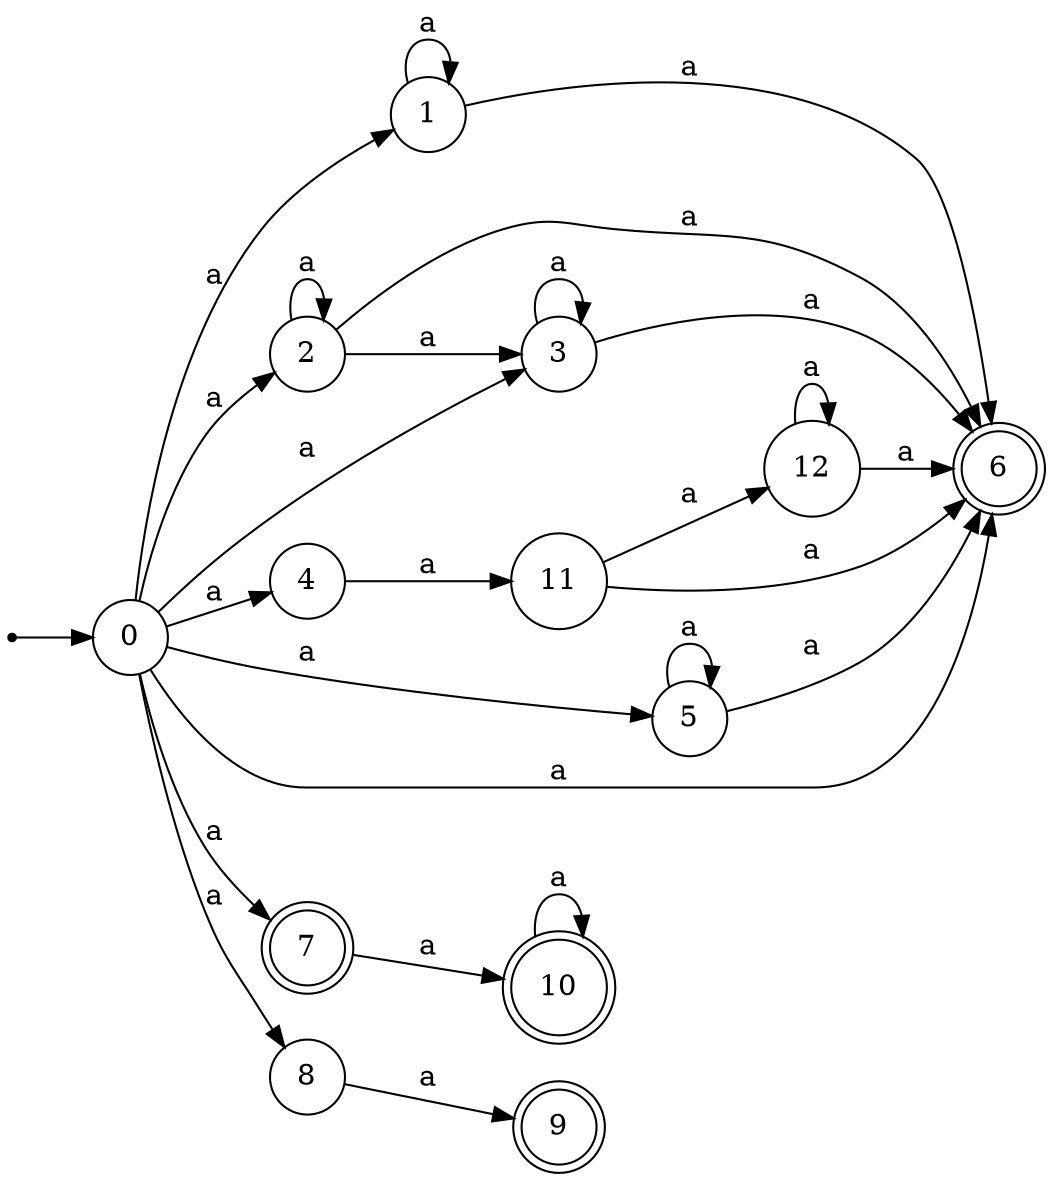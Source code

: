 digraph finite_state_machine {
rankdir=LR;
size="20,20";
node [shape = point]; "dummy0"
node [shape = circle]; "0";
"dummy0" -> "0";
node [shape = circle]; "1";
node [shape = circle]; "2";
node [shape = circle]; "3";
node [shape = circle]; "4";
node [shape = circle]; "5";
node [shape = doublecircle]; "6";node [shape = doublecircle]; "7";node [shape = circle]; "8";
node [shape = doublecircle]; "9";node [shape = doublecircle]; "10";node [shape = circle]; "11";
node [shape = circle]; "12";
"0" -> "1" [label = "a"];
 "0" -> "2" [label = "a"];
 "0" -> "3" [label = "a"];
 "0" -> "4" [label = "a"];
 "0" -> "5" [label = "a"];
 "0" -> "6" [label = "a"];
 "0" -> "7" [label = "a"];
 "0" -> "8" [label = "a"];
 "8" -> "9" [label = "a"];
 "7" -> "10" [label = "a"];
 "10" -> "10" [label = "a"];
 "5" -> "5" [label = "a"];
 "5" -> "6" [label = "a"];
 "4" -> "11" [label = "a"];
 "11" -> "12" [label = "a"];
 "11" -> "6" [label = "a"];
 "12" -> "12" [label = "a"];
 "12" -> "6" [label = "a"];
 "3" -> "3" [label = "a"];
 "3" -> "6" [label = "a"];
 "2" -> "2" [label = "a"];
 "2" -> "3" [label = "a"];
 "2" -> "6" [label = "a"];
 "1" -> "1" [label = "a"];
 "1" -> "6" [label = "a"];
 }
